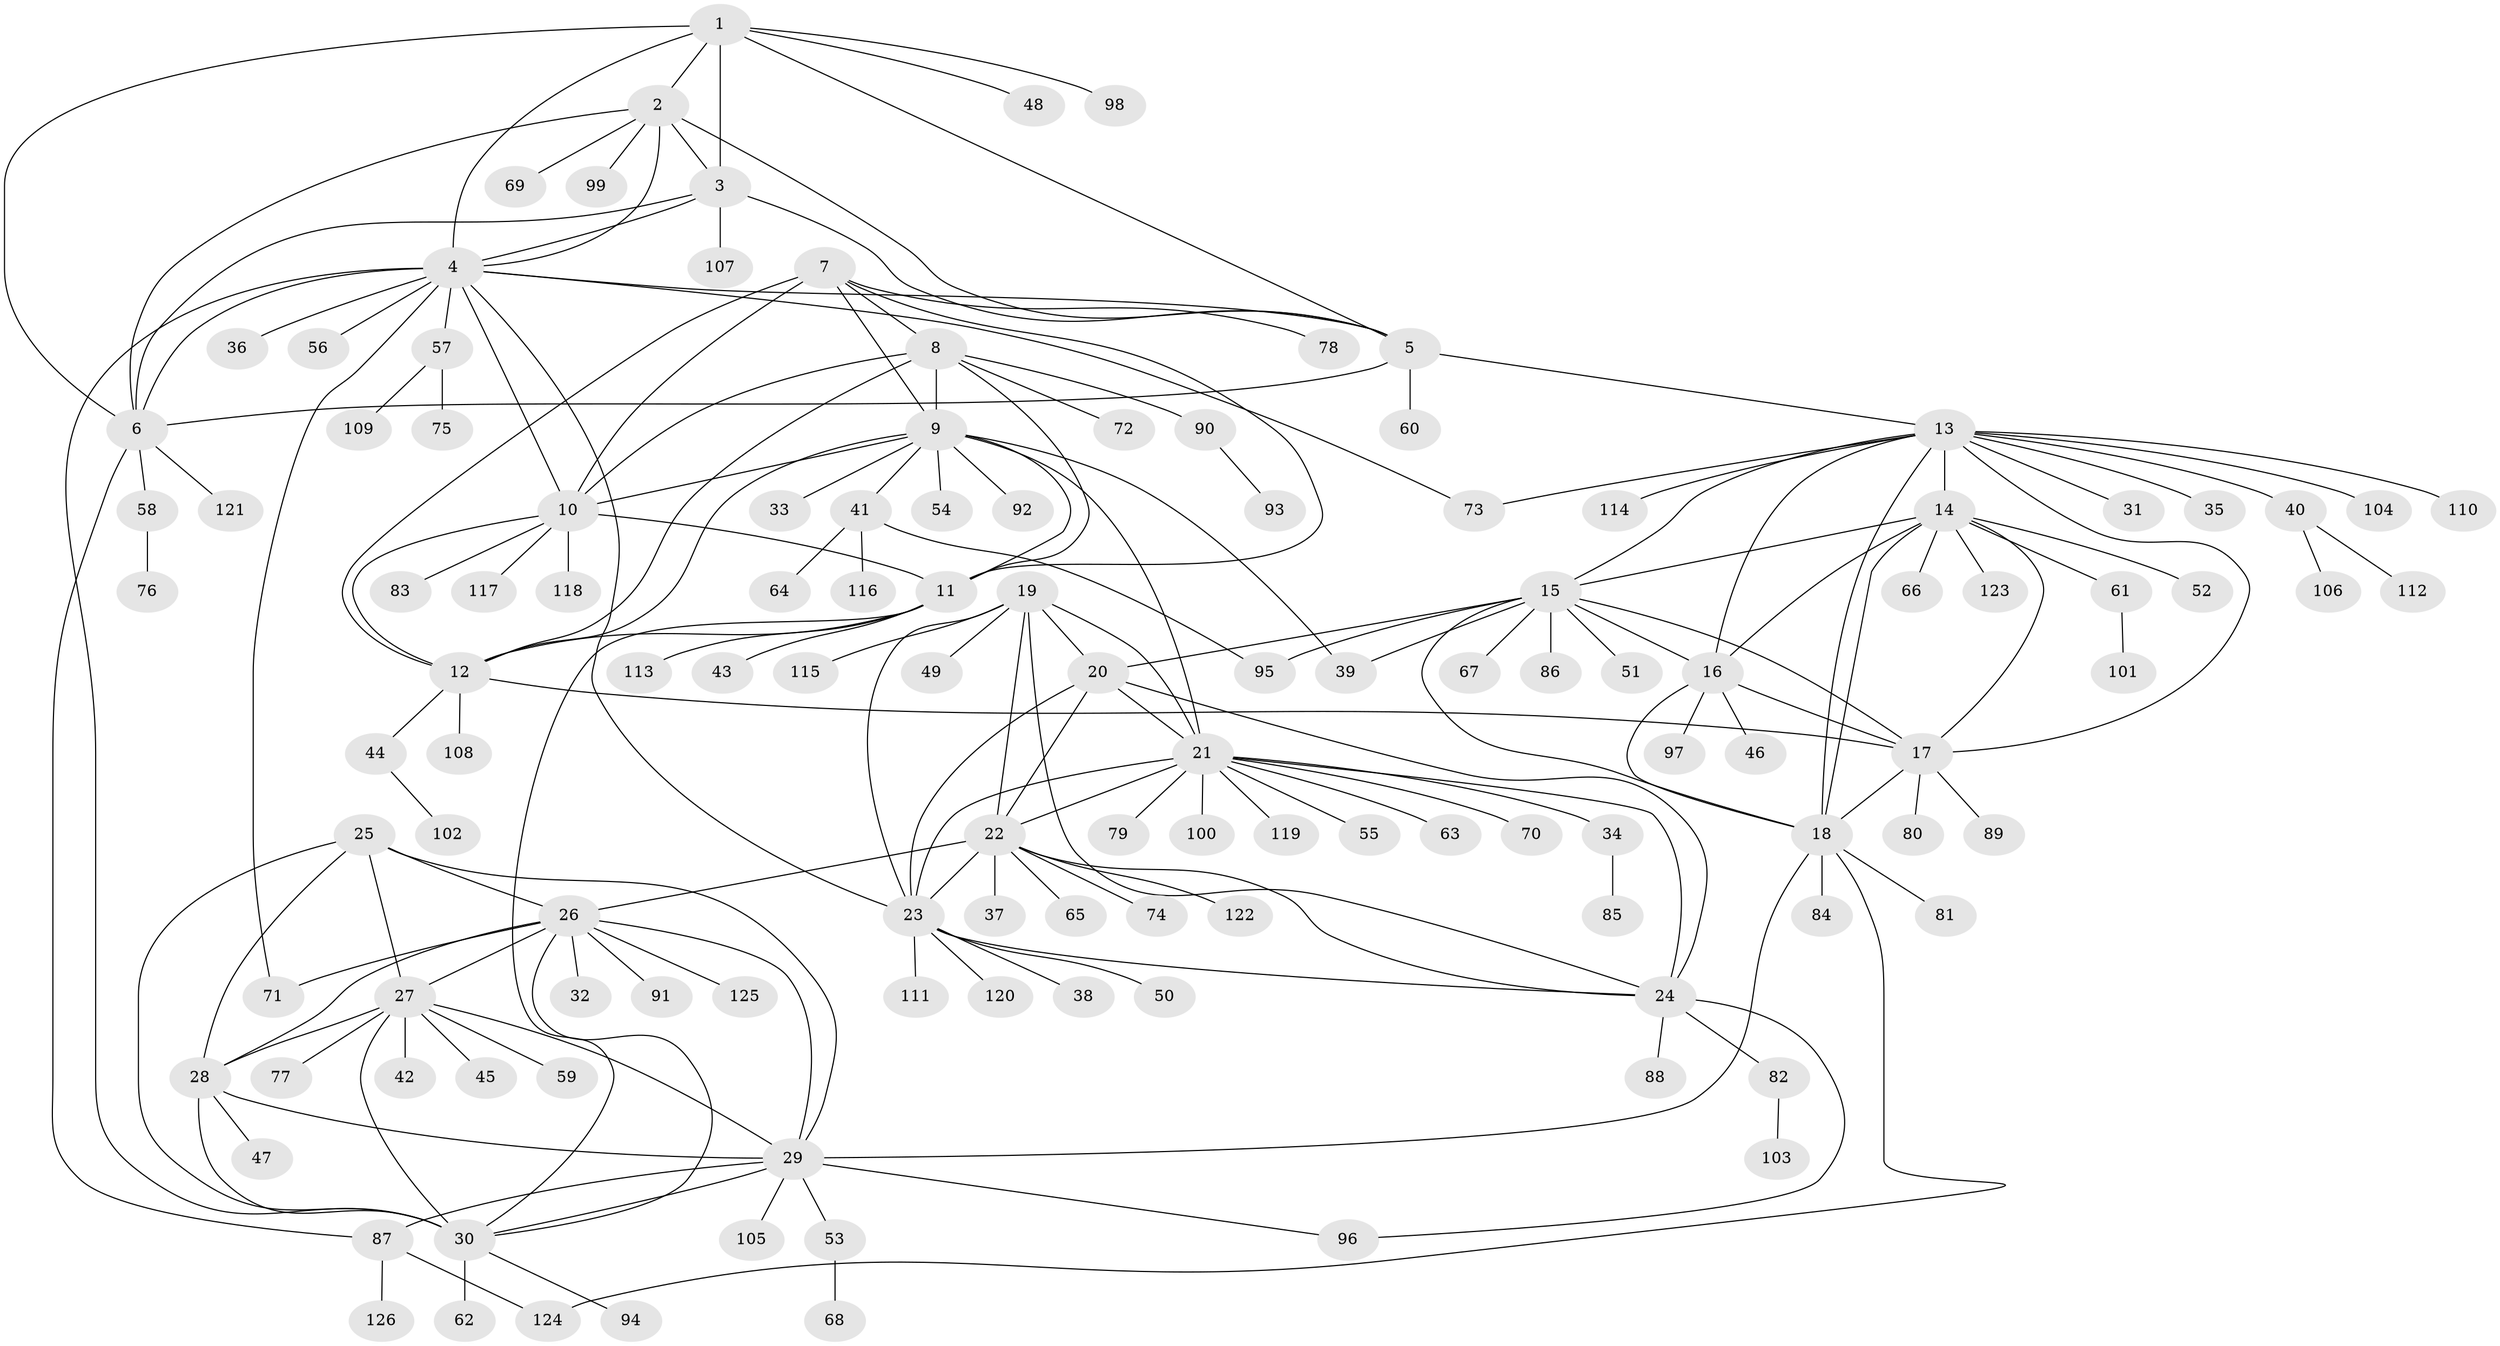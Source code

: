 // coarse degree distribution, {7: 0.0898876404494382, 10: 0.033707865168539325, 2: 0.0898876404494382, 5: 0.02247191011235955, 1: 0.5842696629213483, 6: 0.0449438202247191, 9: 0.02247191011235955, 4: 0.011235955056179775, 3: 0.02247191011235955, 8: 0.056179775280898875, 12: 0.02247191011235955}
// Generated by graph-tools (version 1.1) at 2025/37/03/04/25 23:37:38]
// undirected, 126 vertices, 188 edges
graph export_dot {
  node [color=gray90,style=filled];
  1;
  2;
  3;
  4;
  5;
  6;
  7;
  8;
  9;
  10;
  11;
  12;
  13;
  14;
  15;
  16;
  17;
  18;
  19;
  20;
  21;
  22;
  23;
  24;
  25;
  26;
  27;
  28;
  29;
  30;
  31;
  32;
  33;
  34;
  35;
  36;
  37;
  38;
  39;
  40;
  41;
  42;
  43;
  44;
  45;
  46;
  47;
  48;
  49;
  50;
  51;
  52;
  53;
  54;
  55;
  56;
  57;
  58;
  59;
  60;
  61;
  62;
  63;
  64;
  65;
  66;
  67;
  68;
  69;
  70;
  71;
  72;
  73;
  74;
  75;
  76;
  77;
  78;
  79;
  80;
  81;
  82;
  83;
  84;
  85;
  86;
  87;
  88;
  89;
  90;
  91;
  92;
  93;
  94;
  95;
  96;
  97;
  98;
  99;
  100;
  101;
  102;
  103;
  104;
  105;
  106;
  107;
  108;
  109;
  110;
  111;
  112;
  113;
  114;
  115;
  116;
  117;
  118;
  119;
  120;
  121;
  122;
  123;
  124;
  125;
  126;
  1 -- 2;
  1 -- 3;
  1 -- 4;
  1 -- 5;
  1 -- 6;
  1 -- 48;
  1 -- 98;
  2 -- 3;
  2 -- 4;
  2 -- 5;
  2 -- 6;
  2 -- 69;
  2 -- 99;
  3 -- 4;
  3 -- 5;
  3 -- 6;
  3 -- 107;
  4 -- 5;
  4 -- 6;
  4 -- 10;
  4 -- 23;
  4 -- 30;
  4 -- 36;
  4 -- 56;
  4 -- 57;
  4 -- 71;
  4 -- 73;
  5 -- 6;
  5 -- 13;
  5 -- 60;
  6 -- 58;
  6 -- 87;
  6 -- 121;
  7 -- 8;
  7 -- 9;
  7 -- 10;
  7 -- 11;
  7 -- 12;
  7 -- 78;
  8 -- 9;
  8 -- 10;
  8 -- 11;
  8 -- 12;
  8 -- 72;
  8 -- 90;
  9 -- 10;
  9 -- 11;
  9 -- 12;
  9 -- 21;
  9 -- 33;
  9 -- 39;
  9 -- 41;
  9 -- 54;
  9 -- 92;
  10 -- 11;
  10 -- 12;
  10 -- 83;
  10 -- 117;
  10 -- 118;
  11 -- 12;
  11 -- 30;
  11 -- 43;
  11 -- 113;
  12 -- 17;
  12 -- 44;
  12 -- 108;
  13 -- 14;
  13 -- 15;
  13 -- 16;
  13 -- 17;
  13 -- 18;
  13 -- 31;
  13 -- 35;
  13 -- 40;
  13 -- 73;
  13 -- 104;
  13 -- 110;
  13 -- 114;
  14 -- 15;
  14 -- 16;
  14 -- 17;
  14 -- 18;
  14 -- 52;
  14 -- 61;
  14 -- 66;
  14 -- 123;
  15 -- 16;
  15 -- 17;
  15 -- 18;
  15 -- 20;
  15 -- 39;
  15 -- 51;
  15 -- 67;
  15 -- 86;
  15 -- 95;
  16 -- 17;
  16 -- 18;
  16 -- 46;
  16 -- 97;
  17 -- 18;
  17 -- 80;
  17 -- 89;
  18 -- 29;
  18 -- 81;
  18 -- 84;
  18 -- 124;
  19 -- 20;
  19 -- 21;
  19 -- 22;
  19 -- 23;
  19 -- 24;
  19 -- 49;
  19 -- 115;
  20 -- 21;
  20 -- 22;
  20 -- 23;
  20 -- 24;
  21 -- 22;
  21 -- 23;
  21 -- 24;
  21 -- 34;
  21 -- 55;
  21 -- 63;
  21 -- 70;
  21 -- 79;
  21 -- 100;
  21 -- 119;
  22 -- 23;
  22 -- 24;
  22 -- 26;
  22 -- 37;
  22 -- 65;
  22 -- 74;
  22 -- 122;
  23 -- 24;
  23 -- 38;
  23 -- 50;
  23 -- 111;
  23 -- 120;
  24 -- 82;
  24 -- 88;
  24 -- 96;
  25 -- 26;
  25 -- 27;
  25 -- 28;
  25 -- 29;
  25 -- 30;
  26 -- 27;
  26 -- 28;
  26 -- 29;
  26 -- 30;
  26 -- 32;
  26 -- 71;
  26 -- 91;
  26 -- 125;
  27 -- 28;
  27 -- 29;
  27 -- 30;
  27 -- 42;
  27 -- 45;
  27 -- 59;
  27 -- 77;
  28 -- 29;
  28 -- 30;
  28 -- 47;
  29 -- 30;
  29 -- 53;
  29 -- 87;
  29 -- 96;
  29 -- 105;
  30 -- 62;
  30 -- 94;
  34 -- 85;
  40 -- 106;
  40 -- 112;
  41 -- 64;
  41 -- 95;
  41 -- 116;
  44 -- 102;
  53 -- 68;
  57 -- 75;
  57 -- 109;
  58 -- 76;
  61 -- 101;
  82 -- 103;
  87 -- 124;
  87 -- 126;
  90 -- 93;
}
